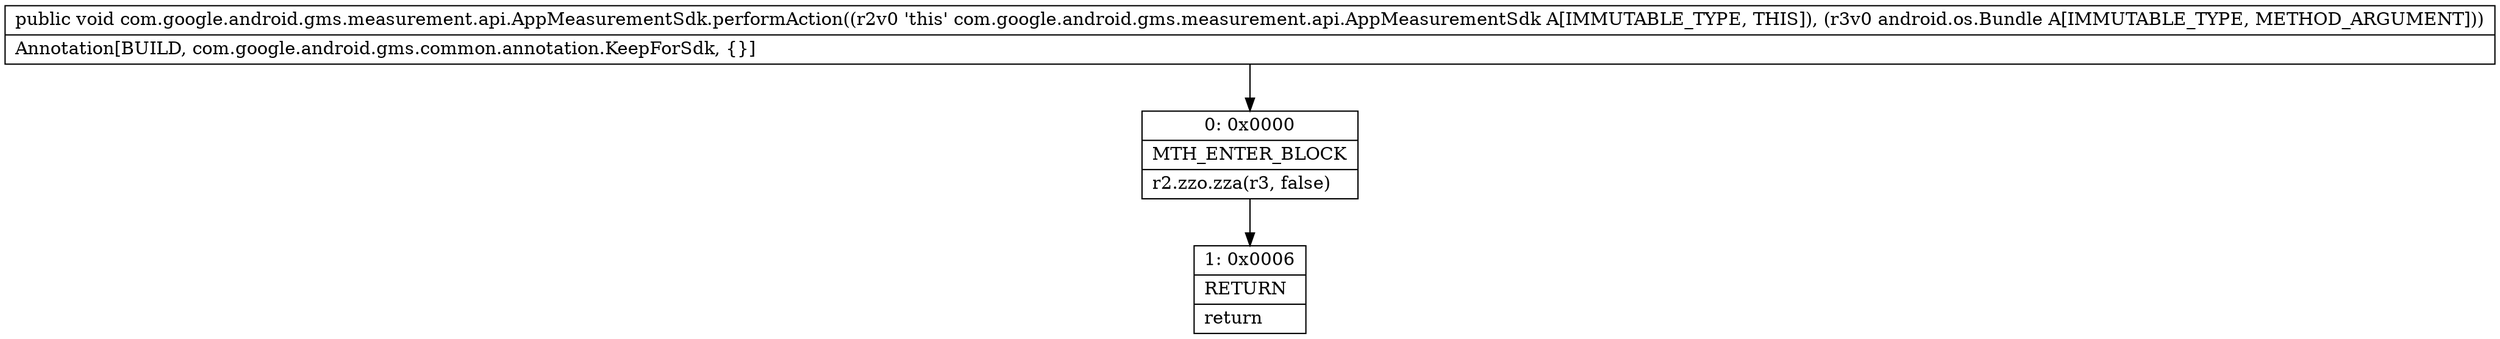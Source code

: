 digraph "CFG forcom.google.android.gms.measurement.api.AppMeasurementSdk.performAction(Landroid\/os\/Bundle;)V" {
Node_0 [shape=record,label="{0\:\ 0x0000|MTH_ENTER_BLOCK\l|r2.zzo.zza(r3, false)\l}"];
Node_1 [shape=record,label="{1\:\ 0x0006|RETURN\l|return\l}"];
MethodNode[shape=record,label="{public void com.google.android.gms.measurement.api.AppMeasurementSdk.performAction((r2v0 'this' com.google.android.gms.measurement.api.AppMeasurementSdk A[IMMUTABLE_TYPE, THIS]), (r3v0 android.os.Bundle A[IMMUTABLE_TYPE, METHOD_ARGUMENT]))  | Annotation[BUILD, com.google.android.gms.common.annotation.KeepForSdk, \{\}]\l}"];
MethodNode -> Node_0;
Node_0 -> Node_1;
}

